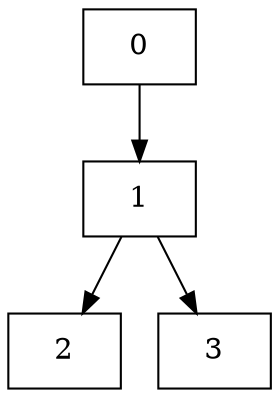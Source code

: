digraph "Call graph" {
node0 [shape=record, label="{0}"];
node1 [shape=record, label="{1}"];
node2 [shape=record, label="{2}"];
node3 [shape=record, label="{3}"];
node0 -> node1;

node1 -> node2;

node1 -> node3;

}
